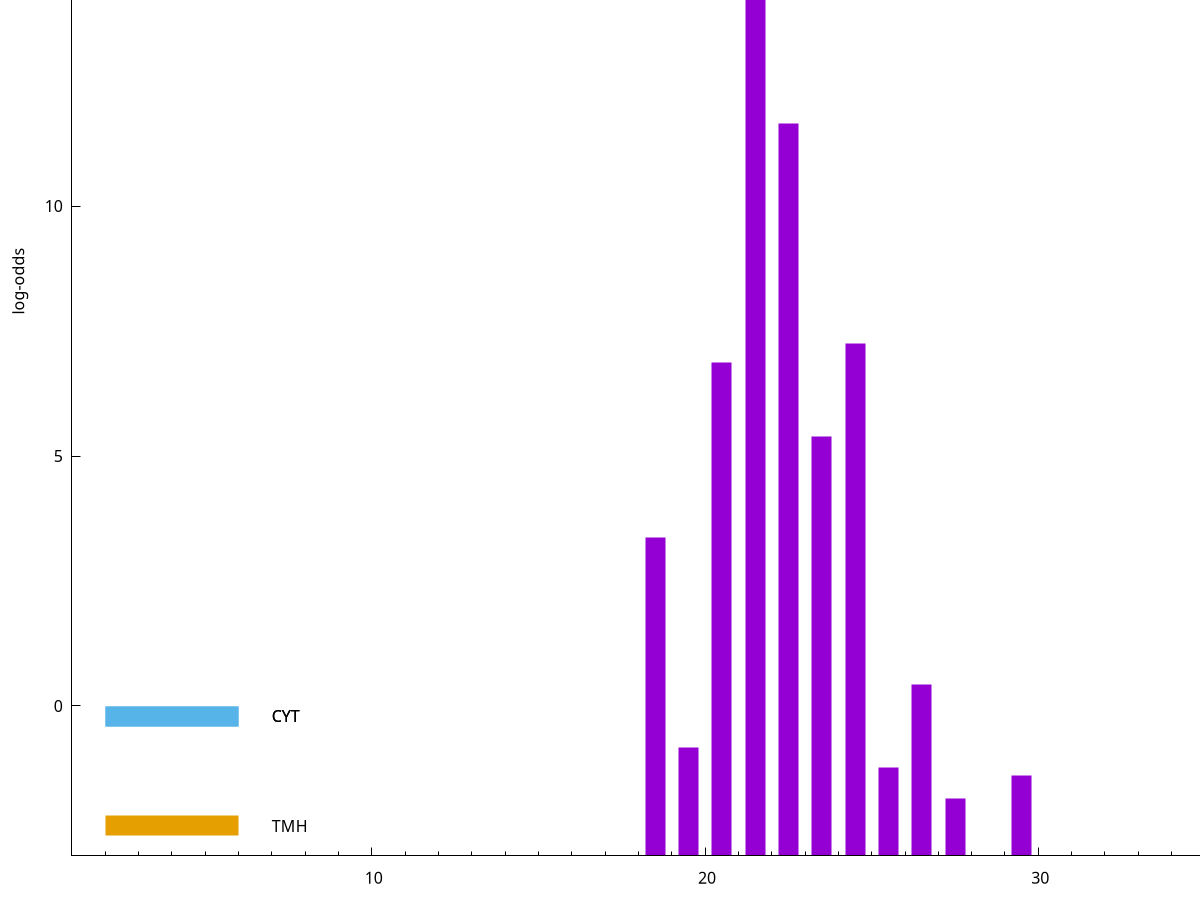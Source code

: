 set title "LipoP predictions for SRR4017826.gff"
set size 2., 1.4
set xrange [1:70] 
set mxtics 10
set yrange [-3:20]
set y2range [0:23]
set ylabel "log-odds"
set term postscript eps color solid "Helvetica" 30
set output "SRR4017826.gff9.eps"
set arrow from 2,19.0047 to 6,19.0047 nohead lt 1 lw 20
set label "SpI" at 7,19.0047
set arrow from 2,-0.200913 to 6,-0.200913 nohead lt 3 lw 20
set label "CYT" at 7,-0.200913
set arrow from 2,-0.200913 to 6,-0.200913 nohead lt 3 lw 20
set label "CYT" at 7,-0.200913
set arrow from 2,-2.39933 to 6,-2.39933 nohead lt 4 lw 20
set label "TMH" at 7,-2.39933
set arrow from 2,19.0047 to 6,19.0047 nohead lt 1 lw 20
set label "SpI" at 7,19.0047
# NOTE: The scores below are the log-odds scores with the threshold
# NOTE: subtracted (a hack to make gnuplot make the histogram all
# NOTE: look nice).
plot "-" axes x1y2 title "" with impulses lt 1 lw 20
21.500000 21.994900
22.500000 14.657500
24.500000 10.256020
20.500000 9.862270
23.500000 8.395460
18.500000 6.363090
26.500000 3.423912
19.500000 2.170637
25.500000 1.767150
29.500000 1.617890
27.500000 1.149740
e
exit
